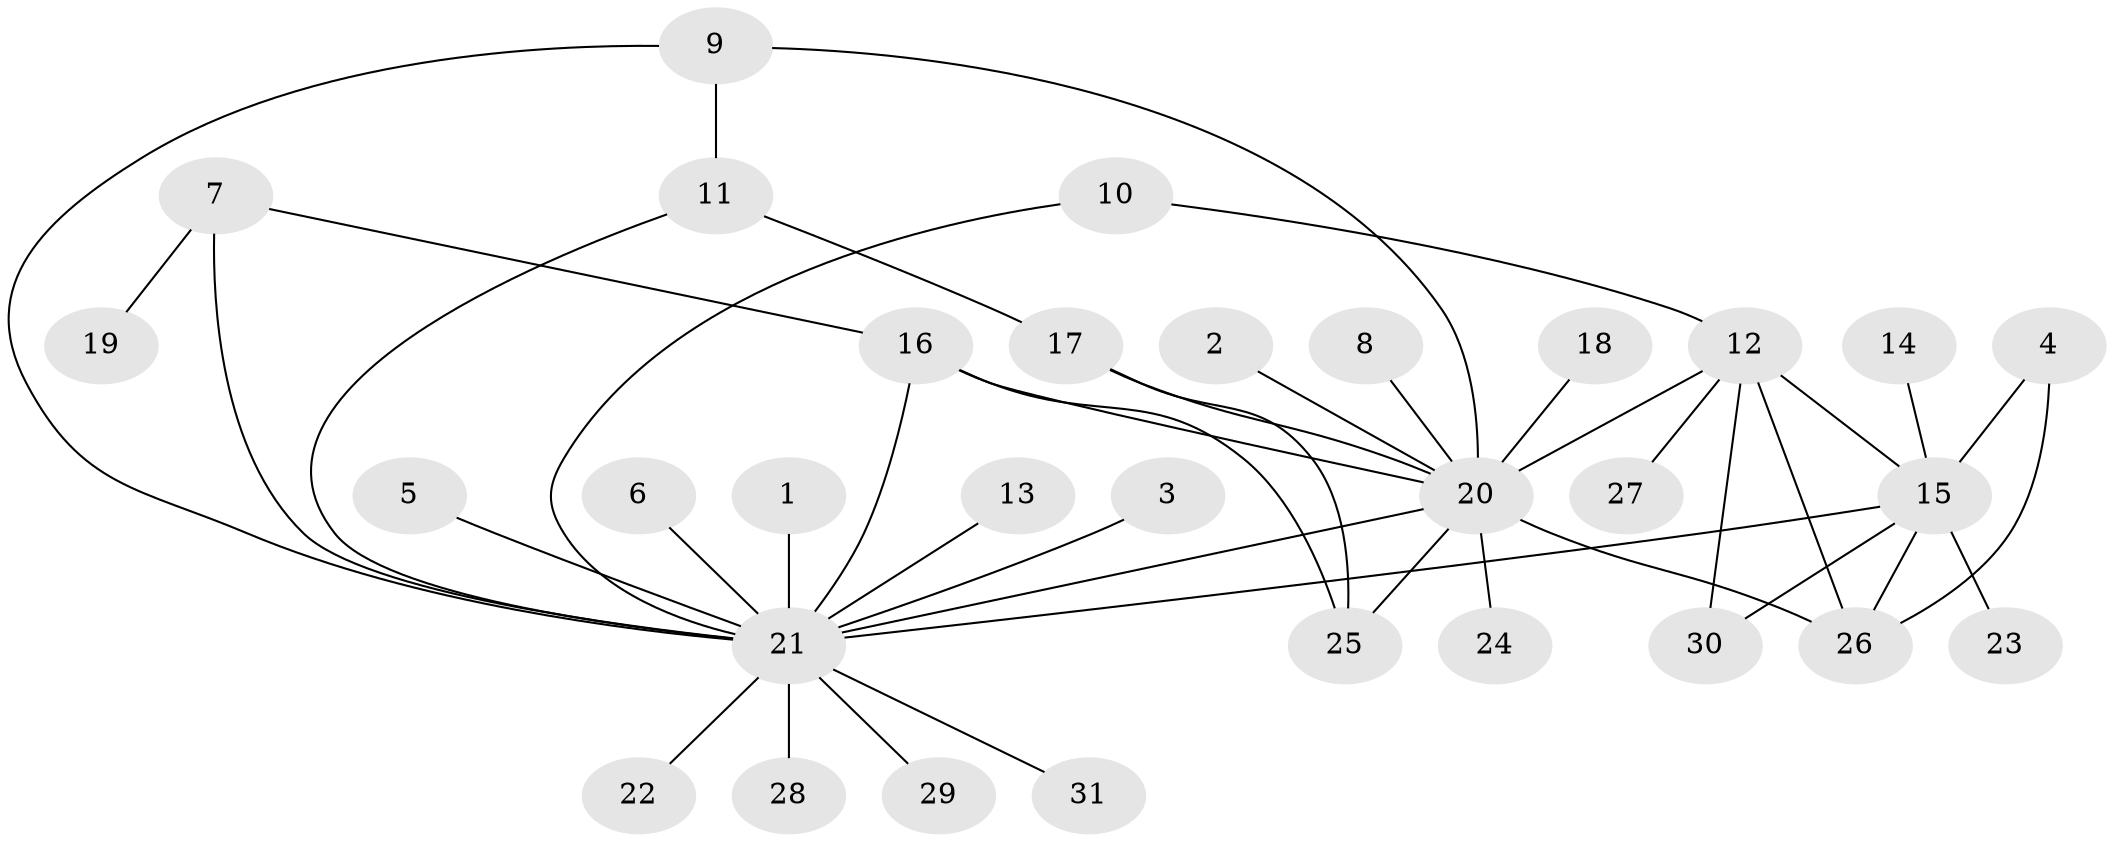 // original degree distribution, {21: 0.017543859649122806, 3: 0.08771929824561403, 2: 0.24561403508771928, 25: 0.017543859649122806, 6: 0.017543859649122806, 1: 0.45614035087719296, 9: 0.017543859649122806, 4: 0.08771929824561403, 7: 0.017543859649122806, 8: 0.017543859649122806, 5: 0.017543859649122806}
// Generated by graph-tools (version 1.1) at 2025/36/03/04/25 23:36:46]
// undirected, 31 vertices, 43 edges
graph export_dot {
  node [color=gray90,style=filled];
  1;
  2;
  3;
  4;
  5;
  6;
  7;
  8;
  9;
  10;
  11;
  12;
  13;
  14;
  15;
  16;
  17;
  18;
  19;
  20;
  21;
  22;
  23;
  24;
  25;
  26;
  27;
  28;
  29;
  30;
  31;
  1 -- 21 [weight=1.0];
  2 -- 20 [weight=1.0];
  3 -- 21 [weight=1.0];
  4 -- 15 [weight=1.0];
  4 -- 26 [weight=1.0];
  5 -- 21 [weight=1.0];
  6 -- 21 [weight=1.0];
  7 -- 16 [weight=1.0];
  7 -- 19 [weight=1.0];
  7 -- 21 [weight=2.0];
  8 -- 20 [weight=1.0];
  9 -- 11 [weight=1.0];
  9 -- 20 [weight=1.0];
  9 -- 21 [weight=1.0];
  10 -- 12 [weight=1.0];
  10 -- 21 [weight=1.0];
  11 -- 17 [weight=1.0];
  11 -- 21 [weight=1.0];
  12 -- 15 [weight=1.0];
  12 -- 20 [weight=2.0];
  12 -- 26 [weight=1.0];
  12 -- 27 [weight=1.0];
  12 -- 30 [weight=1.0];
  13 -- 21 [weight=1.0];
  14 -- 15 [weight=1.0];
  15 -- 21 [weight=1.0];
  15 -- 23 [weight=1.0];
  15 -- 26 [weight=1.0];
  15 -- 30 [weight=1.0];
  16 -- 20 [weight=3.0];
  16 -- 21 [weight=1.0];
  16 -- 25 [weight=1.0];
  17 -- 20 [weight=2.0];
  17 -- 25 [weight=1.0];
  18 -- 20 [weight=1.0];
  20 -- 21 [weight=3.0];
  20 -- 24 [weight=1.0];
  20 -- 25 [weight=1.0];
  20 -- 26 [weight=2.0];
  21 -- 22 [weight=2.0];
  21 -- 28 [weight=1.0];
  21 -- 29 [weight=1.0];
  21 -- 31 [weight=1.0];
}
